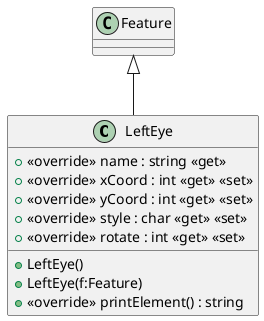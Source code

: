 @startuml
class LeftEye {
    + <<override>> name : string <<get>>
    + <<override>> xCoord : int <<get>> <<set>>
    + <<override>> yCoord : int <<get>> <<set>>
    + <<override>> style : char <<get>> <<set>>
    + <<override>> rotate : int <<get>> <<set>>
    + LeftEye()
    + LeftEye(f:Feature)
    + <<override>> printElement() : string
}
Feature <|-- LeftEye
@enduml
